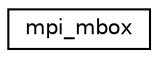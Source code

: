 digraph "Graphical Class Hierarchy"
{
 // LATEX_PDF_SIZE
  edge [fontname="Helvetica",fontsize="10",labelfontname="Helvetica",labelfontsize="10"];
  node [fontname="Helvetica",fontsize="10",shape=record];
  rankdir="LR";
  Node0 [label="mpi_mbox",height=0.2,width=0.4,color="black", fillcolor="white", style="filled",URL="$structmpi__mbox.html",tooltip=" "];
}
